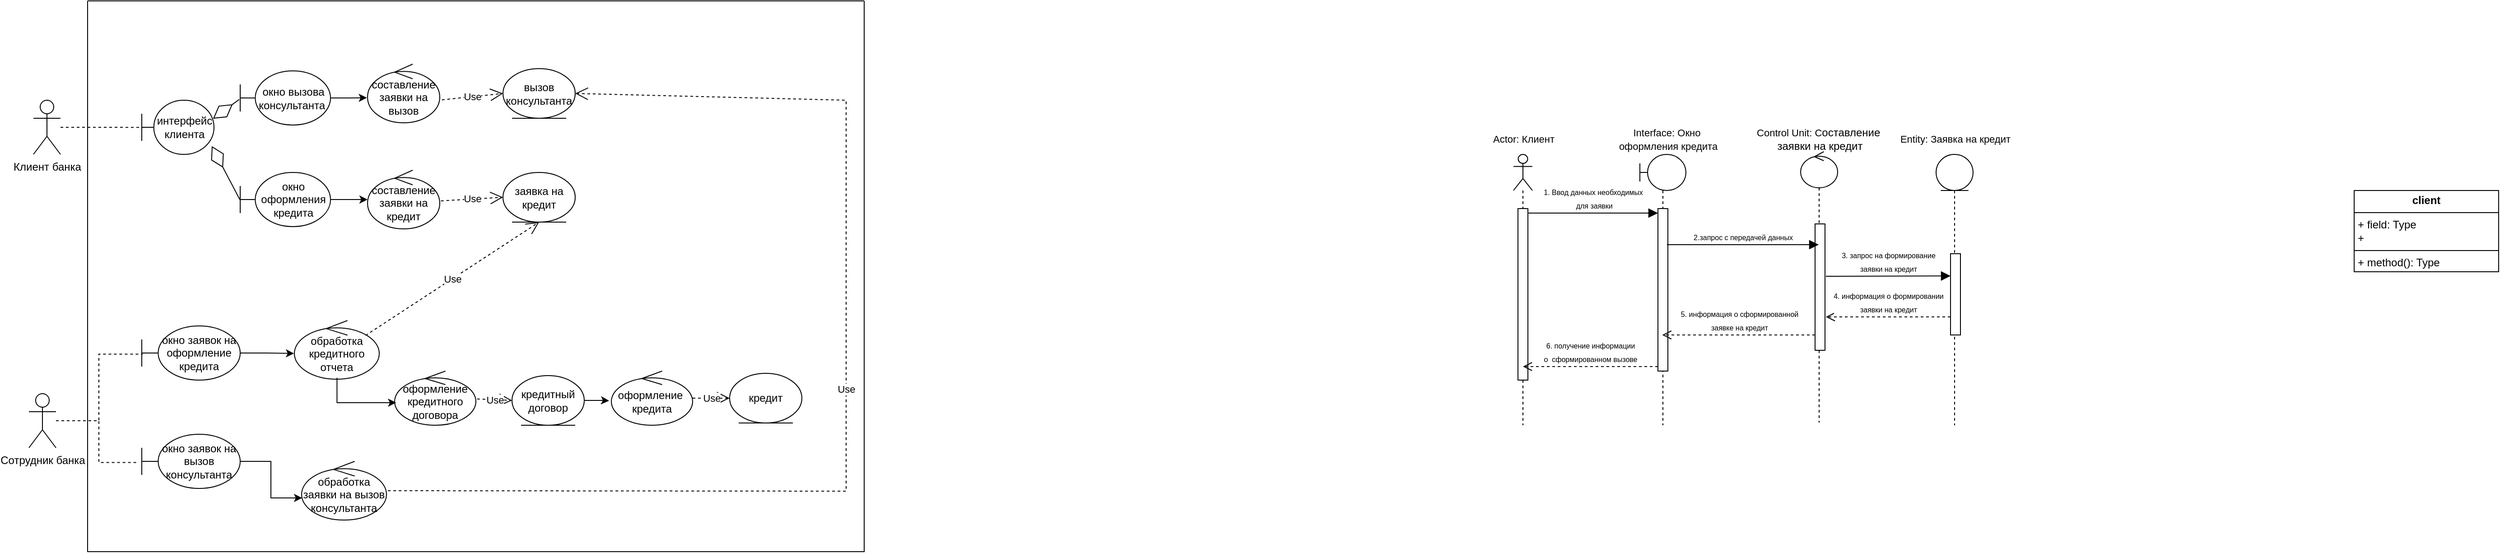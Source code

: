 <mxfile version="24.5.2" type="github">
  <diagram name="Страница — 1" id="e-6qt5zOmuHjVq2N8JB4">
    <mxGraphModel dx="956" dy="549" grid="1" gridSize="10" guides="1" tooltips="1" connect="1" arrows="1" fold="1" page="1" pageScale="1" pageWidth="827" pageHeight="1169" math="0" shadow="0">
      <root>
        <mxCell id="0" />
        <mxCell id="1" parent="0" />
        <mxCell id="MA05RyKYBN23lNn1xLHW-2" value="" style="swimlane;startSize=0;" parent="1" vertex="1">
          <mxGeometry x="130" y="90" width="860" height="610" as="geometry" />
        </mxCell>
        <mxCell id="MA05RyKYBN23lNn1xLHW-9" value="интерфейс клиента" style="shape=umlBoundary;whiteSpace=wrap;html=1;" parent="MA05RyKYBN23lNn1xLHW-2" vertex="1">
          <mxGeometry x="60" y="110" width="80" height="60" as="geometry" />
        </mxCell>
        <mxCell id="MA05RyKYBN23lNn1xLHW-12" value="окно оформления кредита" style="shape=umlBoundary;whiteSpace=wrap;html=1;" parent="MA05RyKYBN23lNn1xLHW-2" vertex="1">
          <mxGeometry x="169" y="190" width="100" height="60" as="geometry" />
        </mxCell>
        <mxCell id="MA05RyKYBN23lNn1xLHW-13" value="окно вызова консультанта&amp;nbsp;" style="shape=umlBoundary;whiteSpace=wrap;html=1;" parent="MA05RyKYBN23lNn1xLHW-2" vertex="1">
          <mxGeometry x="169" y="77.5" width="100" height="60" as="geometry" />
        </mxCell>
        <mxCell id="MA05RyKYBN23lNn1xLHW-14" value="составление заявки на вызов" style="ellipse;shape=umlControl;whiteSpace=wrap;html=1;" parent="MA05RyKYBN23lNn1xLHW-2" vertex="1">
          <mxGeometry x="310" y="70" width="80" height="65" as="geometry" />
        </mxCell>
        <mxCell id="MA05RyKYBN23lNn1xLHW-16" value="вызов консультанта" style="ellipse;shape=umlEntity;whiteSpace=wrap;html=1;" parent="MA05RyKYBN23lNn1xLHW-2" vertex="1">
          <mxGeometry x="460" y="75" width="80" height="55" as="geometry" />
        </mxCell>
        <mxCell id="MA05RyKYBN23lNn1xLHW-18" value="составление заявки на кредит" style="ellipse;shape=umlControl;whiteSpace=wrap;html=1;" parent="MA05RyKYBN23lNn1xLHW-2" vertex="1">
          <mxGeometry x="310" y="187.5" width="80" height="65" as="geometry" />
        </mxCell>
        <mxCell id="MA05RyKYBN23lNn1xLHW-19" value="заявка на кредит" style="ellipse;shape=umlEntity;whiteSpace=wrap;html=1;" parent="MA05RyKYBN23lNn1xLHW-2" vertex="1">
          <mxGeometry x="460" y="190" width="80" height="55" as="geometry" />
        </mxCell>
        <mxCell id="MA05RyKYBN23lNn1xLHW-20" value="окно заявок на оформление кредита" style="shape=umlBoundary;whiteSpace=wrap;html=1;" parent="MA05RyKYBN23lNn1xLHW-2" vertex="1">
          <mxGeometry x="60" y="360" width="109" height="60" as="geometry" />
        </mxCell>
        <mxCell id="MA05RyKYBN23lNn1xLHW-21" value="окно заявок на вызов консультанта" style="shape=umlBoundary;whiteSpace=wrap;html=1;" parent="MA05RyKYBN23lNn1xLHW-2" vertex="1">
          <mxGeometry x="60" y="480" width="109" height="60" as="geometry" />
        </mxCell>
        <mxCell id="MA05RyKYBN23lNn1xLHW-23" value="обработка кредитного отчета" style="ellipse;shape=umlControl;whiteSpace=wrap;html=1;" parent="MA05RyKYBN23lNn1xLHW-2" vertex="1">
          <mxGeometry x="229" y="354" width="94" height="65" as="geometry" />
        </mxCell>
        <mxCell id="MA05RyKYBN23lNn1xLHW-24" value="Use" style="endArrow=open;endSize=12;dashed=1;html=1;rounded=0;entryX=0.5;entryY=1;entryDx=0;entryDy=0;exitX=0.839;exitY=0.254;exitDx=0;exitDy=0;exitPerimeter=0;" parent="MA05RyKYBN23lNn1xLHW-2" source="MA05RyKYBN23lNn1xLHW-23" target="MA05RyKYBN23lNn1xLHW-19" edge="1">
          <mxGeometry width="160" relative="1" as="geometry">
            <mxPoint x="180" y="320" as="sourcePoint" />
            <mxPoint x="340" y="320" as="targetPoint" />
          </mxGeometry>
        </mxCell>
        <mxCell id="MA05RyKYBN23lNn1xLHW-25" value="Use" style="endArrow=open;endSize=12;dashed=1;html=1;rounded=0;entryX=0;entryY=0.5;entryDx=0;entryDy=0;exitX=1.017;exitY=0.523;exitDx=0;exitDy=0;exitPerimeter=0;" parent="MA05RyKYBN23lNn1xLHW-2" source="MA05RyKYBN23lNn1xLHW-18" target="MA05RyKYBN23lNn1xLHW-19" edge="1">
          <mxGeometry width="160" relative="1" as="geometry">
            <mxPoint x="318" y="381" as="sourcePoint" />
            <mxPoint x="510" y="255" as="targetPoint" />
          </mxGeometry>
        </mxCell>
        <mxCell id="MA05RyKYBN23lNn1xLHW-26" value="оформление кредитного договора" style="ellipse;shape=umlControl;whiteSpace=wrap;html=1;" parent="MA05RyKYBN23lNn1xLHW-2" vertex="1">
          <mxGeometry x="340" y="410" width="90" height="60" as="geometry" />
        </mxCell>
        <mxCell id="MA05RyKYBN23lNn1xLHW-27" style="edgeStyle=orthogonalEdgeStyle;rounded=0;orthogonalLoop=1;jettySize=auto;html=1;entryX=0.019;entryY=0.583;entryDx=0;entryDy=0;entryPerimeter=0;exitX=0.502;exitY=0.975;exitDx=0;exitDy=0;exitPerimeter=0;" parent="MA05RyKYBN23lNn1xLHW-2" source="MA05RyKYBN23lNn1xLHW-23" target="MA05RyKYBN23lNn1xLHW-26" edge="1">
          <mxGeometry relative="1" as="geometry">
            <Array as="points">
              <mxPoint x="276" y="445" />
            </Array>
          </mxGeometry>
        </mxCell>
        <mxCell id="MA05RyKYBN23lNn1xLHW-28" value="кредитный&lt;div&gt;договор&lt;/div&gt;" style="ellipse;shape=umlEntity;whiteSpace=wrap;html=1;" parent="MA05RyKYBN23lNn1xLHW-2" vertex="1">
          <mxGeometry x="470" y="415" width="80" height="55" as="geometry" />
        </mxCell>
        <mxCell id="MA05RyKYBN23lNn1xLHW-30" value="Use" style="endArrow=open;endSize=12;dashed=1;html=1;rounded=0;entryX=0;entryY=0.5;entryDx=0;entryDy=0;exitX=1.015;exitY=0.514;exitDx=0;exitDy=0;exitPerimeter=0;" parent="MA05RyKYBN23lNn1xLHW-2" source="MA05RyKYBN23lNn1xLHW-26" target="MA05RyKYBN23lNn1xLHW-28" edge="1">
          <mxGeometry width="160" relative="1" as="geometry">
            <mxPoint x="318" y="381" as="sourcePoint" />
            <mxPoint x="510" y="255" as="targetPoint" />
          </mxGeometry>
        </mxCell>
        <mxCell id="MA05RyKYBN23lNn1xLHW-31" value="оформление&amp;nbsp; кредита" style="ellipse;shape=umlControl;whiteSpace=wrap;html=1;" parent="MA05RyKYBN23lNn1xLHW-2" vertex="1">
          <mxGeometry x="580" y="410" width="90" height="60" as="geometry" />
        </mxCell>
        <mxCell id="MA05RyKYBN23lNn1xLHW-32" style="edgeStyle=orthogonalEdgeStyle;rounded=0;orthogonalLoop=1;jettySize=auto;html=1;entryX=-0.027;entryY=0.548;entryDx=0;entryDy=0;entryPerimeter=0;" parent="MA05RyKYBN23lNn1xLHW-2" source="MA05RyKYBN23lNn1xLHW-28" target="MA05RyKYBN23lNn1xLHW-31" edge="1">
          <mxGeometry relative="1" as="geometry" />
        </mxCell>
        <mxCell id="MA05RyKYBN23lNn1xLHW-33" value="кредит" style="ellipse;shape=umlEntity;whiteSpace=wrap;html=1;" parent="MA05RyKYBN23lNn1xLHW-2" vertex="1">
          <mxGeometry x="711" y="412.5" width="80" height="55" as="geometry" />
        </mxCell>
        <mxCell id="MA05RyKYBN23lNn1xLHW-35" value="обработка&lt;div&gt;заявки на вызов консультанта&lt;/div&gt;" style="ellipse;shape=umlControl;whiteSpace=wrap;html=1;" parent="MA05RyKYBN23lNn1xLHW-2" vertex="1">
          <mxGeometry x="237" y="510" width="94" height="65" as="geometry" />
        </mxCell>
        <mxCell id="MA05RyKYBN23lNn1xLHW-36" value="Use" style="endArrow=open;endSize=12;dashed=1;html=1;rounded=0;exitX=1.017;exitY=0.5;exitDx=0;exitDy=0;exitPerimeter=0;entryX=1;entryY=0.5;entryDx=0;entryDy=0;" parent="MA05RyKYBN23lNn1xLHW-2" source="MA05RyKYBN23lNn1xLHW-35" target="MA05RyKYBN23lNn1xLHW-16" edge="1">
          <mxGeometry width="160" relative="1" as="geometry">
            <mxPoint x="318" y="381" as="sourcePoint" />
            <mxPoint x="510" y="255" as="targetPoint" />
            <Array as="points">
              <mxPoint x="840" y="543" />
              <mxPoint x="840" y="110" />
            </Array>
          </mxGeometry>
        </mxCell>
        <mxCell id="MA05RyKYBN23lNn1xLHW-37" value="Use" style="endArrow=open;endSize=12;dashed=1;html=1;rounded=0;entryX=0;entryY=0.5;entryDx=0;entryDy=0;exitX=1.03;exitY=0.609;exitDx=0;exitDy=0;exitPerimeter=0;" parent="MA05RyKYBN23lNn1xLHW-2" source="MA05RyKYBN23lNn1xLHW-14" target="MA05RyKYBN23lNn1xLHW-16" edge="1">
          <mxGeometry width="160" relative="1" as="geometry">
            <mxPoint x="401" y="231" as="sourcePoint" />
            <mxPoint x="470" y="228" as="targetPoint" />
          </mxGeometry>
        </mxCell>
        <mxCell id="MA05RyKYBN23lNn1xLHW-38" style="edgeStyle=orthogonalEdgeStyle;rounded=0;orthogonalLoop=1;jettySize=auto;html=1;entryX=-0.009;entryY=0.574;entryDx=0;entryDy=0;entryPerimeter=0;" parent="MA05RyKYBN23lNn1xLHW-2" source="MA05RyKYBN23lNn1xLHW-13" target="MA05RyKYBN23lNn1xLHW-14" edge="1">
          <mxGeometry relative="1" as="geometry" />
        </mxCell>
        <mxCell id="MA05RyKYBN23lNn1xLHW-39" style="edgeStyle=orthogonalEdgeStyle;rounded=0;orthogonalLoop=1;jettySize=auto;html=1;" parent="MA05RyKYBN23lNn1xLHW-2" source="MA05RyKYBN23lNn1xLHW-12" edge="1">
          <mxGeometry relative="1" as="geometry">
            <mxPoint x="310" y="220" as="targetPoint" />
          </mxGeometry>
        </mxCell>
        <mxCell id="MA05RyKYBN23lNn1xLHW-40" style="edgeStyle=orthogonalEdgeStyle;rounded=0;orthogonalLoop=1;jettySize=auto;html=1;entryX=-0.004;entryY=0.561;entryDx=0;entryDy=0;entryPerimeter=0;" parent="MA05RyKYBN23lNn1xLHW-2" source="MA05RyKYBN23lNn1xLHW-20" target="MA05RyKYBN23lNn1xLHW-23" edge="1">
          <mxGeometry relative="1" as="geometry" />
        </mxCell>
        <mxCell id="MA05RyKYBN23lNn1xLHW-41" style="edgeStyle=orthogonalEdgeStyle;rounded=0;orthogonalLoop=1;jettySize=auto;html=1;entryX=0.006;entryY=0.623;entryDx=0;entryDy=0;entryPerimeter=0;" parent="MA05RyKYBN23lNn1xLHW-2" source="MA05RyKYBN23lNn1xLHW-21" target="MA05RyKYBN23lNn1xLHW-35" edge="1">
          <mxGeometry relative="1" as="geometry" />
        </mxCell>
        <mxCell id="MA05RyKYBN23lNn1xLHW-44" value="" style="endArrow=diamondThin;endFill=0;endSize=24;html=1;rounded=0;entryX=0.987;entryY=0.341;entryDx=0;entryDy=0;entryPerimeter=0;exitX=-0.011;exitY=0.527;exitDx=0;exitDy=0;exitPerimeter=0;" parent="MA05RyKYBN23lNn1xLHW-2" source="MA05RyKYBN23lNn1xLHW-13" target="MA05RyKYBN23lNn1xLHW-9" edge="1">
          <mxGeometry width="160" relative="1" as="geometry">
            <mxPoint x="220" y="280" as="sourcePoint" />
            <mxPoint x="380" y="280" as="targetPoint" />
          </mxGeometry>
        </mxCell>
        <mxCell id="MA05RyKYBN23lNn1xLHW-45" value="" style="endArrow=diamondThin;endFill=0;endSize=24;html=1;rounded=0;entryX=0.969;entryY=0.847;entryDx=0;entryDy=0;entryPerimeter=0;exitX=-0.004;exitY=0.502;exitDx=0;exitDy=0;exitPerimeter=0;" parent="MA05RyKYBN23lNn1xLHW-2" source="MA05RyKYBN23lNn1xLHW-12" target="MA05RyKYBN23lNn1xLHW-9" edge="1">
          <mxGeometry width="160" relative="1" as="geometry">
            <mxPoint x="220" y="280" as="sourcePoint" />
            <mxPoint x="380" y="280" as="targetPoint" />
          </mxGeometry>
        </mxCell>
        <mxCell id="MA05RyKYBN23lNn1xLHW-3" value="Клиент банка" style="shape=umlActor;verticalLabelPosition=bottom;verticalAlign=top;html=1;outlineConnect=0;" parent="1" vertex="1">
          <mxGeometry x="70" y="200" width="30" height="60" as="geometry" />
        </mxCell>
        <mxCell id="MA05RyKYBN23lNn1xLHW-4" value="Сотрудник банка" style="shape=umlActor;verticalLabelPosition=bottom;verticalAlign=top;html=1;outlineConnect=0;" parent="1" vertex="1">
          <mxGeometry x="65" y="525" width="30" height="60" as="geometry" />
        </mxCell>
        <mxCell id="MA05RyKYBN23lNn1xLHW-11" style="edgeStyle=orthogonalEdgeStyle;rounded=0;orthogonalLoop=1;jettySize=auto;html=1;entryX=0.03;entryY=0.502;entryDx=0;entryDy=0;entryPerimeter=0;dashed=1;endArrow=none;endFill=0;" parent="1" source="MA05RyKYBN23lNn1xLHW-3" target="MA05RyKYBN23lNn1xLHW-9" edge="1">
          <mxGeometry relative="1" as="geometry" />
        </mxCell>
        <mxCell id="MA05RyKYBN23lNn1xLHW-34" value="Use" style="endArrow=open;endSize=12;dashed=1;html=1;rounded=0;entryX=0;entryY=0.5;entryDx=0;entryDy=0;" parent="1" target="MA05RyKYBN23lNn1xLHW-33" edge="1">
          <mxGeometry width="160" relative="1" as="geometry">
            <mxPoint x="800" y="530" as="sourcePoint" />
            <mxPoint x="610" y="543" as="targetPoint" />
          </mxGeometry>
        </mxCell>
        <mxCell id="MA05RyKYBN23lNn1xLHW-43" style="edgeStyle=orthogonalEdgeStyle;rounded=0;orthogonalLoop=1;jettySize=auto;html=1;entryX=-0.029;entryY=0.52;entryDx=0;entryDy=0;entryPerimeter=0;dashed=1;endArrow=none;endFill=0;" parent="1" source="MA05RyKYBN23lNn1xLHW-4" target="MA05RyKYBN23lNn1xLHW-21" edge="1">
          <mxGeometry relative="1" as="geometry">
            <mxPoint x="108" y="550" as="sourcePoint" />
            <mxPoint x="200" y="550" as="targetPoint" />
          </mxGeometry>
        </mxCell>
        <mxCell id="MA05RyKYBN23lNn1xLHW-42" style="edgeStyle=orthogonalEdgeStyle;rounded=0;orthogonalLoop=1;jettySize=auto;html=1;entryX=0.009;entryY=0.52;entryDx=0;entryDy=0;entryPerimeter=0;dashed=1;endArrow=none;endFill=0;" parent="1" source="MA05RyKYBN23lNn1xLHW-4" target="MA05RyKYBN23lNn1xLHW-20" edge="1">
          <mxGeometry relative="1" as="geometry">
            <mxPoint x="98" y="540" as="sourcePoint" />
            <mxPoint x="190" y="540" as="targetPoint" />
          </mxGeometry>
        </mxCell>
        <mxCell id="S6wP4L2hM6dd7UkBIjbo-1" value="" style="shape=umlLifeline;perimeter=lifelinePerimeter;whiteSpace=wrap;html=1;container=1;dropTarget=0;collapsible=0;recursiveResize=0;outlineConnect=0;portConstraint=eastwest;newEdgeStyle={&quot;curved&quot;:0,&quot;rounded&quot;:0};participant=umlActor;" vertex="1" parent="1">
          <mxGeometry x="1709" y="260" width="21" height="300" as="geometry" />
        </mxCell>
        <mxCell id="S6wP4L2hM6dd7UkBIjbo-20" value="" style="html=1;points=[[0,0,0,0,5],[0,1,0,0,-5],[1,0,0,0,5],[1,1,0,0,-5]];perimeter=orthogonalPerimeter;outlineConnect=0;targetShapes=umlLifeline;portConstraint=eastwest;newEdgeStyle={&quot;curved&quot;:0,&quot;rounded&quot;:0};" vertex="1" parent="S6wP4L2hM6dd7UkBIjbo-1">
          <mxGeometry x="5" y="60" width="11" height="190" as="geometry" />
        </mxCell>
        <mxCell id="S6wP4L2hM6dd7UkBIjbo-4" value="" style="shape=umlLifeline;perimeter=lifelinePerimeter;whiteSpace=wrap;html=1;container=1;dropTarget=0;collapsible=0;recursiveResize=0;outlineConnect=0;portConstraint=eastwest;newEdgeStyle={&quot;curved&quot;:0,&quot;rounded&quot;:0};participant=umlBoundary;" vertex="1" parent="1">
          <mxGeometry x="1849" y="260" width="51" height="300" as="geometry" />
        </mxCell>
        <mxCell id="S6wP4L2hM6dd7UkBIjbo-17" value="" style="html=1;points=[[0,0,0,0,5],[0,1,0,0,-5],[1,0,0,0,5],[1,1,0,0,-5]];perimeter=orthogonalPerimeter;outlineConnect=0;targetShapes=umlLifeline;portConstraint=eastwest;newEdgeStyle={&quot;curved&quot;:0,&quot;rounded&quot;:0};" vertex="1" parent="S6wP4L2hM6dd7UkBIjbo-4">
          <mxGeometry x="20" y="60" width="11" height="180" as="geometry" />
        </mxCell>
        <mxCell id="S6wP4L2hM6dd7UkBIjbo-6" value="&lt;span style=&quot;font-weight: normal;&quot;&gt;&lt;font style=&quot;font-size: 11px;&quot;&gt;Interface: Окно&amp;nbsp;&lt;/font&gt;&lt;/span&gt;&lt;div&gt;&lt;span style=&quot;font-weight: normal;&quot;&gt;&lt;font style=&quot;font-size: 11px;&quot;&gt;оформления кредита&lt;/font&gt;&lt;/span&gt;&lt;/div&gt;" style="text;align=center;fontStyle=1;verticalAlign=middle;spacingLeft=3;spacingRight=3;strokeColor=none;rotatable=0;points=[[0,0.5],[1,0.5]];portConstraint=eastwest;html=1;" vertex="1" parent="1">
          <mxGeometry x="1839" y="230" width="81" height="26" as="geometry" />
        </mxCell>
        <mxCell id="S6wP4L2hM6dd7UkBIjbo-7" value="&lt;span style=&quot;font-size: 11px; font-weight: 400;&quot;&gt;Actor: Клиент&lt;/span&gt;" style="text;align=center;fontStyle=1;verticalAlign=middle;spacingLeft=3;spacingRight=3;strokeColor=none;rotatable=0;points=[[0,0.5],[1,0.5]];portConstraint=eastwest;html=1;" vertex="1" parent="1">
          <mxGeometry x="1679" y="230" width="81" height="26" as="geometry" />
        </mxCell>
        <mxCell id="S6wP4L2hM6dd7UkBIjbo-10" value="&lt;span style=&quot;font-weight: normal;&quot;&gt;&lt;font style=&quot;font-size: 11px;&quot;&gt;Control Unit: C&lt;/font&gt;&lt;/span&gt;&lt;span style=&quot;font-weight: 400; text-wrap: wrap;&quot;&gt;оставление&amp;nbsp;&lt;/span&gt;&lt;div&gt;&lt;span style=&quot;font-weight: 400; text-wrap: wrap;&quot;&gt;заявки на кредит&lt;/span&gt;&lt;/div&gt;" style="text;align=center;fontStyle=1;verticalAlign=middle;spacingLeft=3;spacingRight=3;strokeColor=none;rotatable=0;points=[[0,0.5],[1,0.5]];portConstraint=eastwest;html=1;" vertex="1" parent="1">
          <mxGeometry x="2007" y="230" width="81" height="26" as="geometry" />
        </mxCell>
        <mxCell id="S6wP4L2hM6dd7UkBIjbo-11" value="" style="shape=umlLifeline;perimeter=lifelinePerimeter;whiteSpace=wrap;html=1;container=1;dropTarget=0;collapsible=0;recursiveResize=0;outlineConnect=0;portConstraint=eastwest;newEdgeStyle={&quot;curved&quot;:0,&quot;rounded&quot;:0};participant=umlControl;" vertex="1" parent="1">
          <mxGeometry x="2027" y="257" width="41" height="300" as="geometry" />
        </mxCell>
        <mxCell id="S6wP4L2hM6dd7UkBIjbo-26" value="" style="html=1;points=[[0,0,0,0,5],[0,1,0,0,-5],[1,0,0,0,5],[1,1,0,0,-5]];perimeter=orthogonalPerimeter;outlineConnect=0;targetShapes=umlLifeline;portConstraint=eastwest;newEdgeStyle={&quot;curved&quot;:0,&quot;rounded&quot;:0};" vertex="1" parent="S6wP4L2hM6dd7UkBIjbo-11">
          <mxGeometry x="16" y="80" width="11" height="140" as="geometry" />
        </mxCell>
        <mxCell id="S6wP4L2hM6dd7UkBIjbo-14" value="&lt;span style=&quot;font-weight: normal;&quot;&gt;&lt;font style=&quot;font-size: 11px;&quot;&gt;Entity: Заявка на кредит&lt;/font&gt;&lt;/span&gt;" style="text;align=center;fontStyle=1;verticalAlign=middle;spacingLeft=3;spacingRight=3;strokeColor=none;rotatable=0;points=[[0,0.5],[1,0.5]];portConstraint=eastwest;html=1;" vertex="1" parent="1">
          <mxGeometry x="2157" y="230" width="81" height="26" as="geometry" />
        </mxCell>
        <mxCell id="S6wP4L2hM6dd7UkBIjbo-16" value="" style="shape=umlLifeline;perimeter=lifelinePerimeter;whiteSpace=wrap;html=1;container=1;dropTarget=0;collapsible=0;recursiveResize=0;outlineConnect=0;portConstraint=eastwest;newEdgeStyle={&quot;curved&quot;:0,&quot;rounded&quot;:0};participant=umlEntity;" vertex="1" parent="1">
          <mxGeometry x="2177" y="260" width="41" height="300" as="geometry" />
        </mxCell>
        <mxCell id="S6wP4L2hM6dd7UkBIjbo-29" value="" style="html=1;points=[[0,0,0,0,5],[0,1,0,0,-5],[1,0,0,0,5],[1,1,0,0,-5]];perimeter=orthogonalPerimeter;outlineConnect=0;targetShapes=umlLifeline;portConstraint=eastwest;newEdgeStyle={&quot;curved&quot;:0,&quot;rounded&quot;:0};" vertex="1" parent="S6wP4L2hM6dd7UkBIjbo-16">
          <mxGeometry x="16" y="110" width="11" height="90" as="geometry" />
        </mxCell>
        <mxCell id="S6wP4L2hM6dd7UkBIjbo-18" value="&lt;font style=&quot;font-size: 8px;&quot;&gt;1. Ввод данных необходимых&lt;/font&gt;&lt;div&gt;&lt;font style=&quot;font-size: 8px;&quot;&gt;&amp;nbsp;для заявки&lt;/font&gt;&lt;/div&gt;" style="html=1;verticalAlign=bottom;endArrow=block;curved=0;rounded=0;entryX=0;entryY=0;entryDx=0;entryDy=5;fontSize=12;startSize=8;endSize=8;exitX=1;exitY=0;exitDx=0;exitDy=5;exitPerimeter=0;" edge="1" target="S6wP4L2hM6dd7UkBIjbo-17" parent="1" source="S6wP4L2hM6dd7UkBIjbo-20">
          <mxGeometry relative="1" as="geometry">
            <mxPoint x="1745" y="325" as="sourcePoint" />
          </mxGeometry>
        </mxCell>
        <mxCell id="S6wP4L2hM6dd7UkBIjbo-19" value="&lt;font style=&quot;font-size: 8px;&quot;&gt;6. получение информации&lt;/font&gt;&lt;div&gt;&lt;font style=&quot;font-size: 8px;&quot;&gt;о&amp;nbsp; сформированном&amp;nbsp;&lt;/font&gt;&lt;span style=&quot;font-size: 8px;&quot;&gt;вызове&lt;/span&gt;&lt;/div&gt;" style="html=1;verticalAlign=bottom;endArrow=open;dashed=1;endSize=8;curved=0;rounded=0;exitX=0;exitY=1;exitDx=0;exitDy=-5;fontSize=12;" edge="1" source="S6wP4L2hM6dd7UkBIjbo-17" parent="1" target="S6wP4L2hM6dd7UkBIjbo-1">
          <mxGeometry relative="1" as="geometry">
            <mxPoint x="1745" y="395" as="targetPoint" />
          </mxGeometry>
        </mxCell>
        <mxCell id="S6wP4L2hM6dd7UkBIjbo-27" value="&lt;font style=&quot;font-size: 8px;&quot;&gt;2.запрос с передачей данных&lt;/font&gt;" style="html=1;verticalAlign=bottom;endArrow=block;curved=0;rounded=0;fontSize=12;startSize=8;endSize=8;" edge="1" parent="1" target="S6wP4L2hM6dd7UkBIjbo-11">
          <mxGeometry relative="1" as="geometry">
            <mxPoint x="1879" y="360" as="sourcePoint" />
            <mxPoint x="1998.5" y="360" as="targetPoint" />
          </mxGeometry>
        </mxCell>
        <mxCell id="S6wP4L2hM6dd7UkBIjbo-28" value="&lt;font style=&quot;font-size: 8px;&quot;&gt;5. информация о сформированной&lt;/font&gt;&lt;div&gt;&lt;font style=&quot;font-size: 8px;&quot;&gt;заявке на кредит&lt;/font&gt;&lt;/div&gt;" style="html=1;verticalAlign=bottom;endArrow=open;dashed=1;endSize=8;curved=0;rounded=0;exitX=0;exitY=1;exitDx=0;exitDy=-5;fontSize=12;" edge="1" parent="1">
          <mxGeometry relative="1" as="geometry">
            <mxPoint x="1873.786" y="460" as="targetPoint" />
            <mxPoint x="2043.0" y="460" as="sourcePoint" />
          </mxGeometry>
        </mxCell>
        <mxCell id="S6wP4L2hM6dd7UkBIjbo-30" value="&lt;font style=&quot;font-size: 8px;&quot;&gt;3. запрос на формирование&lt;/font&gt;&lt;div&gt;&lt;font style=&quot;font-size: 8px;&quot;&gt;заявки на кредит&lt;/font&gt;&lt;/div&gt;" style="html=1;verticalAlign=bottom;endArrow=block;curved=0;rounded=0;fontSize=12;startSize=8;endSize=8;" edge="1" parent="1">
          <mxGeometry relative="1" as="geometry">
            <mxPoint x="2055" y="395" as="sourcePoint" />
            <mxPoint x="2193.0" y="394.64" as="targetPoint" />
          </mxGeometry>
        </mxCell>
        <mxCell id="S6wP4L2hM6dd7UkBIjbo-31" value="&lt;font style=&quot;font-size: 8px;&quot;&gt;4. информация о формировании&lt;/font&gt;&lt;div&gt;&lt;span style=&quot;font-size: 8px;&quot;&gt;заявки на кредит&lt;/span&gt;&lt;/div&gt;" style="html=1;verticalAlign=bottom;endArrow=open;dashed=1;endSize=8;curved=0;rounded=0;exitX=0;exitY=1;exitDx=0;exitDy=-5;fontSize=12;" edge="1" parent="1">
          <mxGeometry relative="1" as="geometry">
            <mxPoint x="2055" y="440" as="targetPoint" />
            <mxPoint x="2193.0" y="440" as="sourcePoint" />
          </mxGeometry>
        </mxCell>
        <mxCell id="S6wP4L2hM6dd7UkBIjbo-33" value="&lt;p style=&quot;margin:0px;margin-top:4px;text-align:center;&quot;&gt;&lt;b&gt;client&lt;/b&gt;&lt;/p&gt;&lt;hr size=&quot;1&quot; style=&quot;border-style:solid;&quot;&gt;&lt;p style=&quot;margin:0px;margin-left:4px;&quot;&gt;+ field: Type&lt;/p&gt;&lt;p style=&quot;margin:0px;margin-left:4px;&quot;&gt;+&amp;nbsp;&lt;/p&gt;&lt;hr size=&quot;1&quot; style=&quot;border-style:solid;&quot;&gt;&lt;p style=&quot;margin:0px;margin-left:4px;&quot;&gt;+ method(): Type&lt;/p&gt;" style="verticalAlign=top;align=left;overflow=fill;html=1;whiteSpace=wrap;" vertex="1" parent="1">
          <mxGeometry x="2640" y="300" width="160" height="90" as="geometry" />
        </mxCell>
      </root>
    </mxGraphModel>
  </diagram>
</mxfile>

